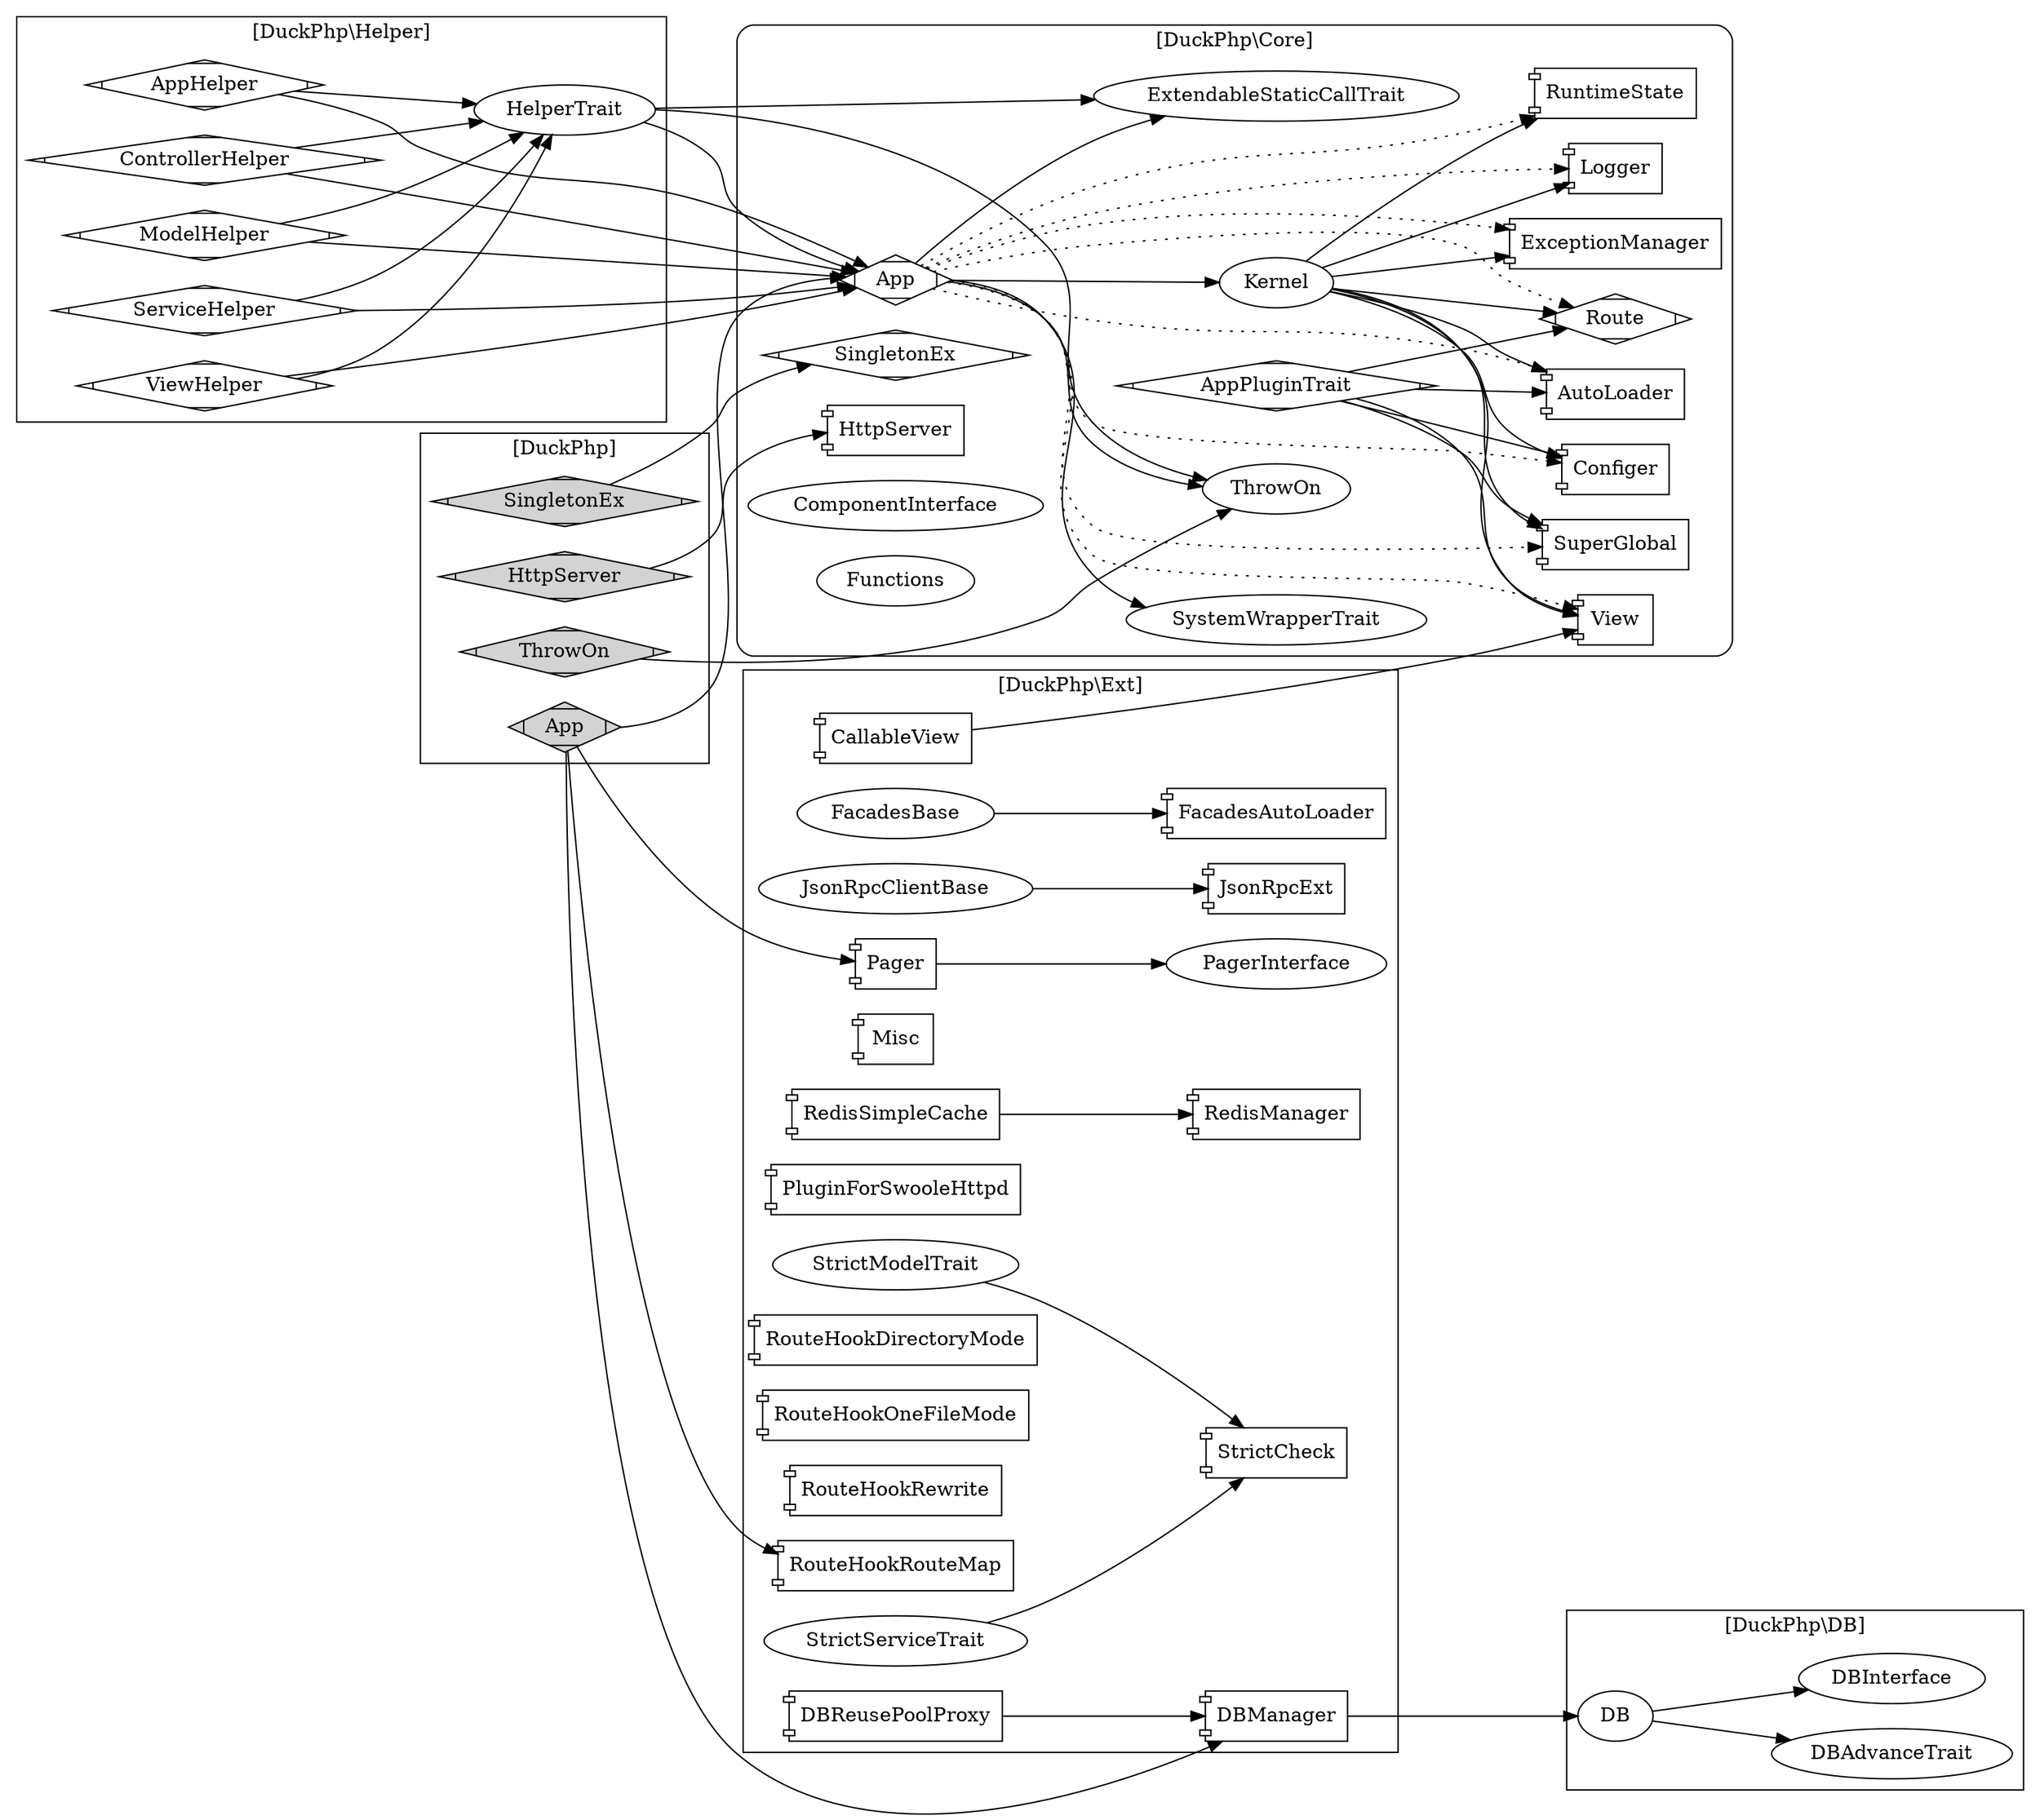 digraph G{
/* This is a graphviz file */
graph [rankdir = "LR"];
    
    SingletonEx [shape=Mdiamond];
    
subgraph cluster_Core {
    style = "rounded";
    label = "[DuckPhp\\Core]";

    Core_AppPluginTrait [label="AppPluginTrait";shape=Mdiamond];
    Core_App [label="App";shape=Mdiamond];
    Core_Kernel [label="Kernel"];
    Core_SingletonEx [label="SingletonEx";shape=Mdiamond];
    Core_AutoLoader [label="AutoLoader";shape="component"];
    Core_ExceptionManager [label="ExceptionManager";shape="component"];
    Core_View [label="View";shape="component"];
    Core_Configer [label="Configer";shape="component"];
    Core_Logger [label="Logger";shape="component"];
    Core_Route [label="Route";shape=Mdiamond];
    Core_RuntimeState [label="RuntimeState";shape="component"];
    Core_SystemWrapperTrait [label="SystemWrapperTrait"];
    
    Core_HttpServer [label="HttpServer";shape="component"];
    Core_SuperGlobal [label="SuperGlobal";shape="component"];

    Core_ExtendableStaticCallTrait [label="ExtendableStaticCallTrait"];
    
    Core_ThrowOn [label="ThrowOn"];
    Core_ComponentInterface [label="ComponentInterface"];
    Core_Functions [label="Functions"];


    Core_Kernel -> Core_AutoLoader ;
    Core_Kernel -> Core_Configer;
    Core_Kernel -> Core_Logger;
    Core_Kernel -> Core_ExceptionManager;
    Core_Kernel -> Core_Route;
    Core_Kernel -> Core_RuntimeState;
    Core_Kernel -> Core_View;
    Core_Kernel -> Core_SuperGlobal;
    
    Core_App -> Core_Kernel;
    Core_App -> Core_ThrowOn;
    Core_App -> Core_ExtendableStaticCallTrait;
    Core_App -> Core_SystemWrapperTrait;
    
    Core_App -> Core_AutoLoader [style="dotted"];
    Core_App -> Core_Configer [style="dotted"];
    Core_App -> Core_Logger [style="dotted"];
    Core_App -> Core_ExceptionManager [style="dotted"];
    Core_App -> Core_Route [style="dotted"];
    Core_App -> Core_RuntimeState [style="dotted"];
    Core_App -> Core_View [style="dotted"];
    Core_App -> Core_SuperGlobal [style="dotted"];


    Core_AppPluginTrait -> Core_AutoLoader;
    Core_AppPluginTrait -> Core_Configer;
    Core_AppPluginTrait -> Core_View;
    Core_AppPluginTrait -> Core_Route;
    Core_AppPluginTrait -> Core_SuperGlobal;
}




subgraph cluster_Helper {
    label = "[DuckPhp\\Helper]";
    
    AppHelper [label="AppHelper";shape=Mdiamond];
    ControllerHelper [label="ControllerHelper";shape=Mdiamond];
    ModelHelper [label="ModelHelper";shape=Mdiamond];
    ServiceHelper [label="ServiceHelper";shape=Mdiamond];
    ViewHelper [label="ViewHelper";shape=Mdiamond];
    HelperTrait;
    
    AppHelper -> Core_App; 
    ControllerHelper -> Core_App; 
    ModelHelper -> Core_App; 
    ServiceHelper -> Core_App; 
    ViewHelper -> Core_App; 
    HelperTrait -> Core_App;
    HelperTrait -> Core_ExtendableStaticCallTrait ;
    HelperTrait -> Core_ThrowOn;
    
    AppHelper -> HelperTrait; 
    ControllerHelper -> HelperTrait; 
    ModelHelper -> HelperTrait; 
    ServiceHelper -> HelperTrait; 
    ViewHelper -> HelperTrait; 

}




subgraph cluster_DB {
    label = "[DuckPhp\\DB]";

    DB_DB [label="DB"];
    DB_DBAdvanceTrait [label="DBAdvanceTrait"];
    DB_DBInterface [label="DBInterface"];
    
    DB_DB -> DB_DBAdvanceTrait;
    DB_DB -> DB_DBInterface;



}



subgraph cluster_Ext {
label = "[DuckPhp\\Ext]";

    CallableView[shape="component"];
    DBManager[shape="component"];
    DBReusePoolProxy[shape="component"];
    FacadesAutoLoader[shape="component"];
    FacadesBase ;
    JsonRpcClientBase ;
    JsonRpcExt[shape="component"];
    Misc[shape="component"];
    Pager[shape="component"];
    PagerInterface ;
    PluginForSwooleHttpd[shape="component"];
    RedisManager[shape="component"];
    RedisSimpleCache[shape="component"];
    RouteHookDirectoryMode[shape="component"];
    RouteHookOneFileMode[shape="component"];
    RouteHookRewrite[shape="component"];
    RouteHookRouteMap[shape="component"];
    StrictCheck[shape="component"];


    DBManager -> DB_DB;
    CallableView ->Core_View; 
    DBReusePoolProxy ->DBManager; 
    JsonRpcClientBase ->JsonRpcExt;
    FacadesBase -> FacadesAutoLoader;
    Pager -> PagerInterface; 
    RedisSimpleCache -> RedisManager;
    StrictModelTrait -> StrictCheck; 
    StrictServiceTrait -> StrictCheck; 
}
subgraph cluster_DuckPhp {
    label = "[DuckPhp]";
        node [style=filled];

    HttpServer -> Core_HttpServer;
    App -> Core_App;
    SingletonEx -> Core_SingletonEx;
    ThrowOn -> Core_ThrowOn;
    
    App -> RouteHookRouteMap;
    App -> Pager;
    App -> DBManager;

    App [shape=Mdiamond];
    HttpServer [shape=Mdiamond];
    
    SingletonEx [style=filled,shape=Mdiamond] ;
    ThrowOn [shape=Mdiamond];

}

}
